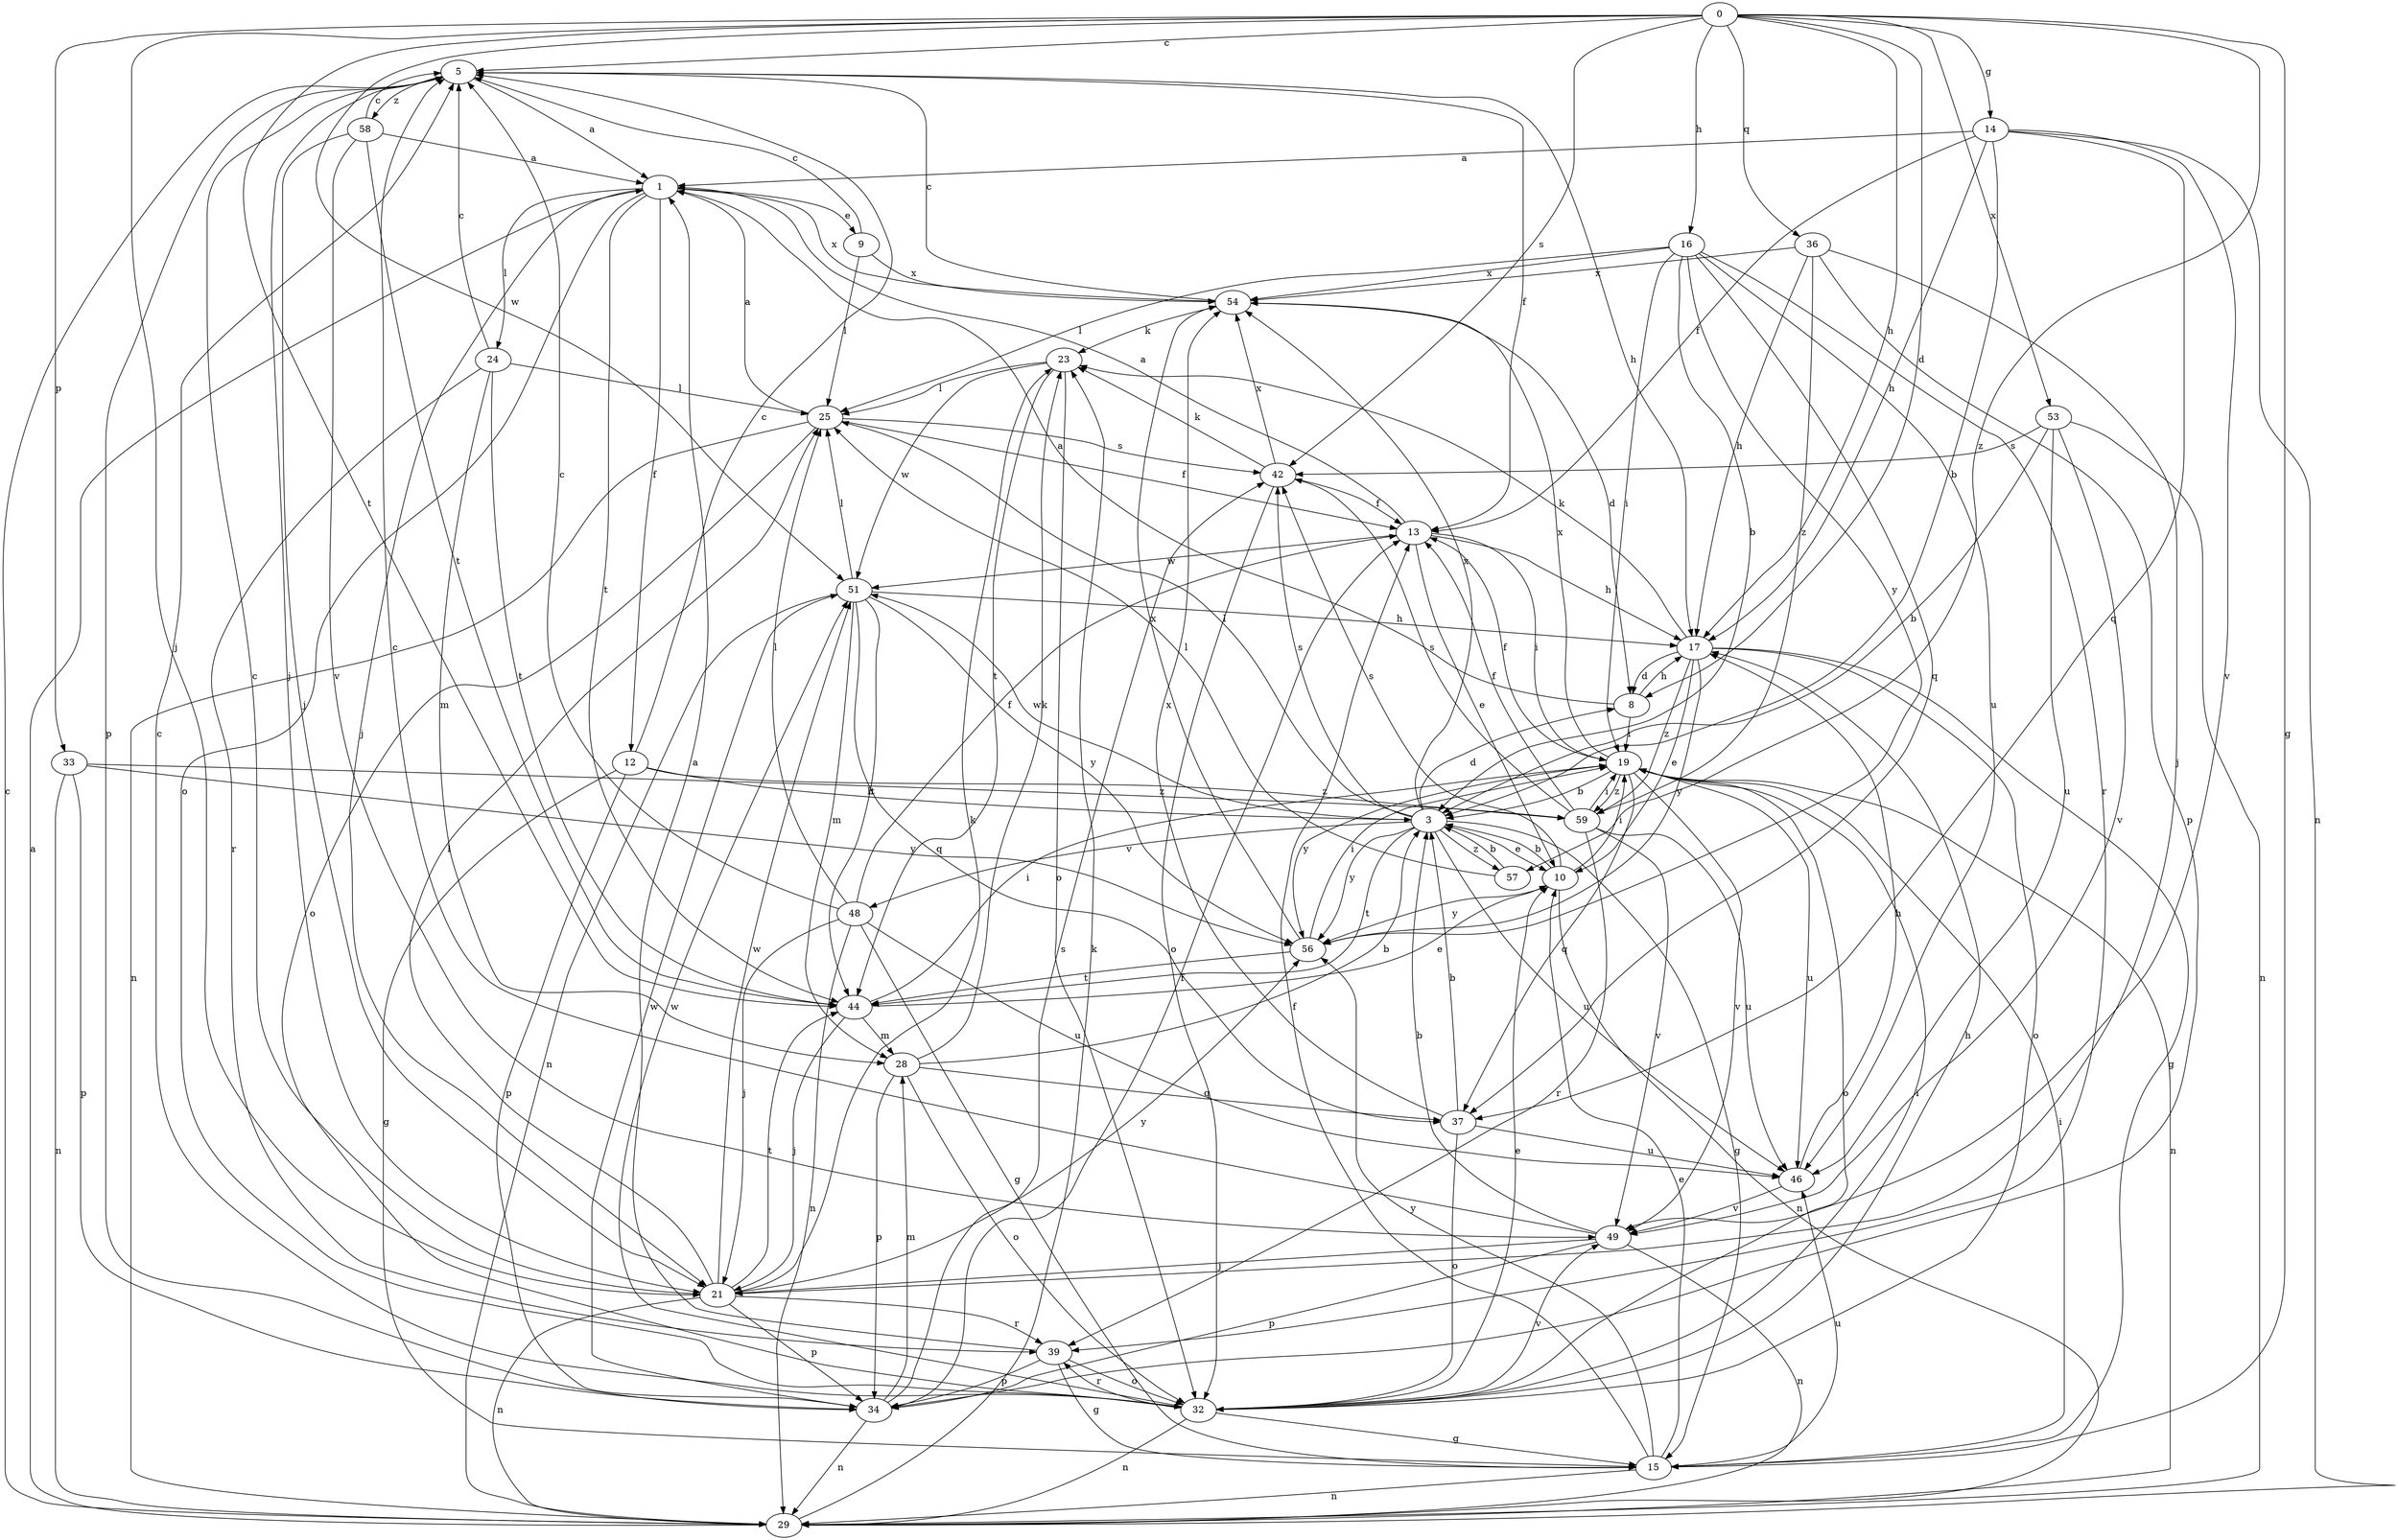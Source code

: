 strict digraph  {
0;
1;
3;
5;
8;
9;
10;
12;
13;
14;
15;
16;
17;
19;
21;
23;
24;
25;
28;
29;
32;
33;
34;
36;
37;
39;
42;
44;
46;
48;
49;
51;
53;
54;
56;
57;
58;
59;
0 -> 5  [label=c];
0 -> 8  [label=d];
0 -> 14  [label=g];
0 -> 15  [label=g];
0 -> 16  [label=h];
0 -> 17  [label=h];
0 -> 21  [label=j];
0 -> 33  [label=p];
0 -> 36  [label=q];
0 -> 42  [label=s];
0 -> 44  [label=t];
0 -> 51  [label=w];
0 -> 53  [label=x];
0 -> 57  [label=z];
1 -> 9  [label=e];
1 -> 12  [label=f];
1 -> 21  [label=j];
1 -> 24  [label=l];
1 -> 32  [label=o];
1 -> 44  [label=t];
1 -> 54  [label=x];
3 -> 8  [label=d];
3 -> 10  [label=e];
3 -> 15  [label=g];
3 -> 25  [label=l];
3 -> 42  [label=s];
3 -> 44  [label=t];
3 -> 46  [label=u];
3 -> 48  [label=v];
3 -> 51  [label=w];
3 -> 54  [label=x];
3 -> 56  [label=y];
3 -> 57  [label=z];
5 -> 1  [label=a];
5 -> 13  [label=f];
5 -> 17  [label=h];
5 -> 21  [label=j];
5 -> 34  [label=p];
5 -> 58  [label=z];
8 -> 1  [label=a];
8 -> 17  [label=h];
8 -> 19  [label=i];
9 -> 5  [label=c];
9 -> 25  [label=l];
9 -> 54  [label=x];
10 -> 3  [label=b];
10 -> 19  [label=i];
10 -> 29  [label=n];
10 -> 42  [label=s];
10 -> 56  [label=y];
12 -> 3  [label=b];
12 -> 5  [label=c];
12 -> 15  [label=g];
12 -> 34  [label=p];
12 -> 59  [label=z];
13 -> 1  [label=a];
13 -> 10  [label=e];
13 -> 17  [label=h];
13 -> 19  [label=i];
13 -> 51  [label=w];
14 -> 1  [label=a];
14 -> 3  [label=b];
14 -> 13  [label=f];
14 -> 17  [label=h];
14 -> 29  [label=n];
14 -> 37  [label=q];
14 -> 49  [label=v];
15 -> 10  [label=e];
15 -> 13  [label=f];
15 -> 19  [label=i];
15 -> 29  [label=n];
15 -> 46  [label=u];
15 -> 56  [label=y];
16 -> 3  [label=b];
16 -> 19  [label=i];
16 -> 25  [label=l];
16 -> 37  [label=q];
16 -> 39  [label=r];
16 -> 46  [label=u];
16 -> 54  [label=x];
16 -> 56  [label=y];
17 -> 8  [label=d];
17 -> 10  [label=e];
17 -> 15  [label=g];
17 -> 23  [label=k];
17 -> 32  [label=o];
17 -> 56  [label=y];
17 -> 59  [label=z];
19 -> 3  [label=b];
19 -> 13  [label=f];
19 -> 29  [label=n];
19 -> 32  [label=o];
19 -> 37  [label=q];
19 -> 46  [label=u];
19 -> 49  [label=v];
19 -> 54  [label=x];
19 -> 56  [label=y];
19 -> 59  [label=z];
21 -> 5  [label=c];
21 -> 23  [label=k];
21 -> 25  [label=l];
21 -> 29  [label=n];
21 -> 34  [label=p];
21 -> 39  [label=r];
21 -> 44  [label=t];
21 -> 51  [label=w];
21 -> 56  [label=y];
23 -> 25  [label=l];
23 -> 32  [label=o];
23 -> 44  [label=t];
23 -> 51  [label=w];
24 -> 5  [label=c];
24 -> 25  [label=l];
24 -> 28  [label=m];
24 -> 39  [label=r];
24 -> 44  [label=t];
25 -> 1  [label=a];
25 -> 13  [label=f];
25 -> 29  [label=n];
25 -> 32  [label=o];
25 -> 42  [label=s];
28 -> 3  [label=b];
28 -> 23  [label=k];
28 -> 32  [label=o];
28 -> 34  [label=p];
28 -> 37  [label=q];
29 -> 1  [label=a];
29 -> 5  [label=c];
29 -> 23  [label=k];
32 -> 5  [label=c];
32 -> 10  [label=e];
32 -> 15  [label=g];
32 -> 17  [label=h];
32 -> 19  [label=i];
32 -> 29  [label=n];
32 -> 39  [label=r];
32 -> 49  [label=v];
32 -> 51  [label=w];
33 -> 29  [label=n];
33 -> 34  [label=p];
33 -> 56  [label=y];
33 -> 59  [label=z];
34 -> 13  [label=f];
34 -> 28  [label=m];
34 -> 29  [label=n];
34 -> 42  [label=s];
34 -> 51  [label=w];
36 -> 17  [label=h];
36 -> 21  [label=j];
36 -> 34  [label=p];
36 -> 54  [label=x];
36 -> 59  [label=z];
37 -> 3  [label=b];
37 -> 32  [label=o];
37 -> 46  [label=u];
37 -> 54  [label=x];
39 -> 1  [label=a];
39 -> 15  [label=g];
39 -> 32  [label=o];
39 -> 34  [label=p];
42 -> 13  [label=f];
42 -> 23  [label=k];
42 -> 32  [label=o];
42 -> 54  [label=x];
44 -> 10  [label=e];
44 -> 19  [label=i];
44 -> 21  [label=j];
44 -> 28  [label=m];
46 -> 17  [label=h];
46 -> 49  [label=v];
48 -> 5  [label=c];
48 -> 13  [label=f];
48 -> 15  [label=g];
48 -> 21  [label=j];
48 -> 25  [label=l];
48 -> 29  [label=n];
48 -> 46  [label=u];
49 -> 3  [label=b];
49 -> 5  [label=c];
49 -> 21  [label=j];
49 -> 29  [label=n];
49 -> 34  [label=p];
51 -> 17  [label=h];
51 -> 25  [label=l];
51 -> 28  [label=m];
51 -> 29  [label=n];
51 -> 37  [label=q];
51 -> 44  [label=t];
51 -> 56  [label=y];
53 -> 3  [label=b];
53 -> 29  [label=n];
53 -> 42  [label=s];
53 -> 46  [label=u];
53 -> 49  [label=v];
54 -> 5  [label=c];
54 -> 8  [label=d];
54 -> 23  [label=k];
56 -> 19  [label=i];
56 -> 44  [label=t];
56 -> 54  [label=x];
57 -> 3  [label=b];
57 -> 25  [label=l];
58 -> 1  [label=a];
58 -> 5  [label=c];
58 -> 21  [label=j];
58 -> 44  [label=t];
58 -> 49  [label=v];
59 -> 13  [label=f];
59 -> 19  [label=i];
59 -> 39  [label=r];
59 -> 42  [label=s];
59 -> 46  [label=u];
59 -> 49  [label=v];
}
